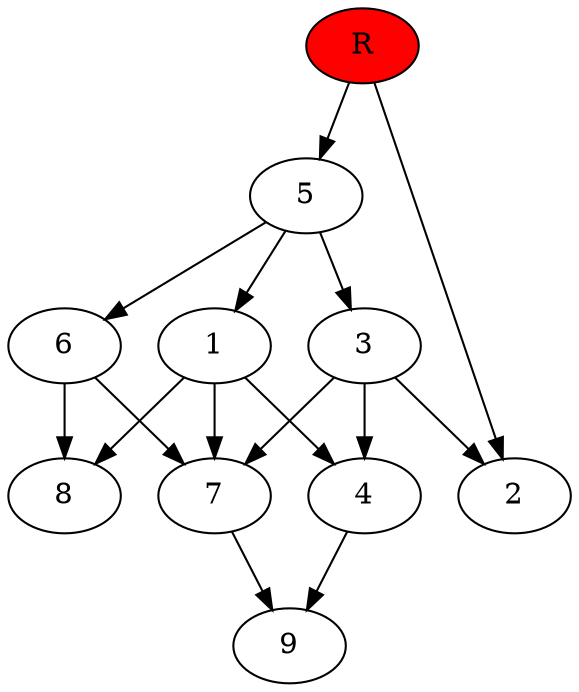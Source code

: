digraph prb30496 {
	1
	2
	3
	4
	5
	6
	7
	8
	R [fillcolor="#ff0000" style=filled]
	1 -> 4
	1 -> 7
	1 -> 8
	3 -> 2
	3 -> 4
	3 -> 7
	4 -> 9
	5 -> 1
	5 -> 3
	5 -> 6
	6 -> 7
	6 -> 8
	7 -> 9
	R -> 2
	R -> 5
}
